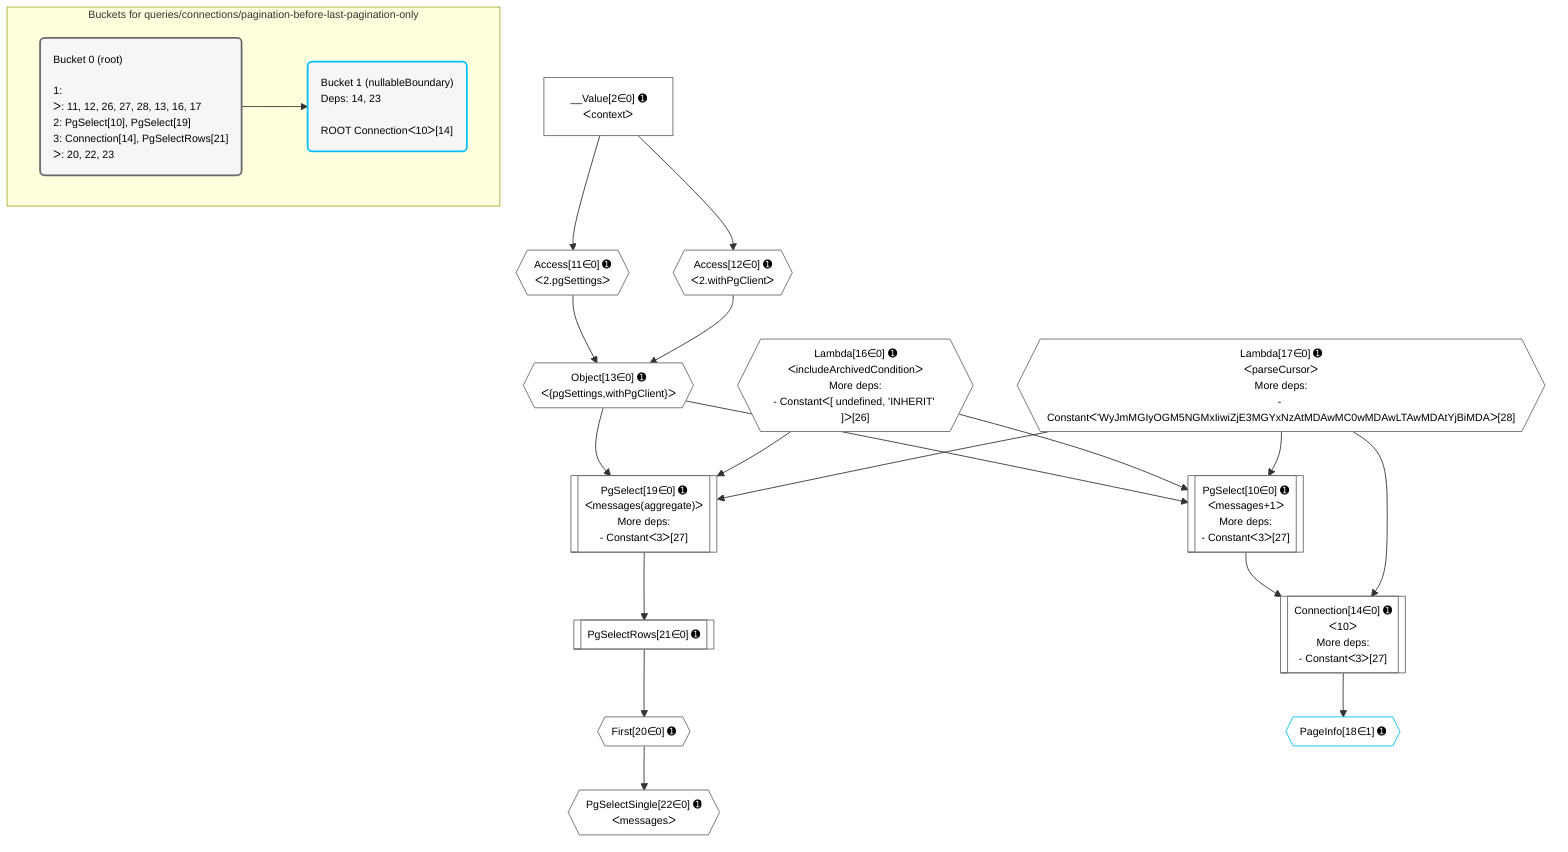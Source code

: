 %%{init: {'themeVariables': { 'fontSize': '12px'}}}%%
graph TD
    classDef path fill:#eee,stroke:#000,color:#000
    classDef plan fill:#fff,stroke-width:1px,color:#000
    classDef itemplan fill:#fff,stroke-width:2px,color:#000
    classDef unbatchedplan fill:#dff,stroke-width:1px,color:#000
    classDef sideeffectplan fill:#fcc,stroke-width:2px,color:#000
    classDef bucket fill:#f6f6f6,color:#000,stroke-width:2px,text-align:left

    subgraph "Buckets for queries/connections/pagination-before-last-pagination-only"
    Bucket0("Bucket 0 (root)<br /><br />1: <br />ᐳ: 11, 12, 26, 27, 28, 13, 16, 17<br />2: PgSelect[10], PgSelect[19]<br />3: Connection[14], PgSelectRows[21]<br />ᐳ: 20, 22, 23"):::bucket
    Bucket1("Bucket 1 (nullableBoundary)<br />Deps: 14, 23<br /><br />ROOT Connectionᐸ10ᐳ[14]"):::bucket
    end
    Bucket0 --> Bucket1

    %% plan dependencies
    PgSelect10[["PgSelect[10∈0] ➊<br />ᐸmessages+1ᐳ<br />More deps:<br />- Constantᐸ3ᐳ[27]"]]:::plan
    Object13{{"Object[13∈0] ➊<br />ᐸ{pgSettings,withPgClient}ᐳ"}}:::plan
    Lambda16{{"Lambda[16∈0] ➊<br />ᐸincludeArchivedConditionᐳ<br />More deps:<br />- Constantᐸ[ undefined, 'INHERIT' ]ᐳ[26]"}}:::plan
    Lambda17{{"Lambda[17∈0] ➊<br />ᐸparseCursorᐳ<br />More deps:<br />- Constantᐸ'WyJmMGIyOGM5NGMxIiwiZjE3MGYxNzAtMDAwMC0wMDAwLTAwMDAtYjBiMDAᐳ[28]"}}:::plan
    Object13 & Lambda16 & Lambda17 --> PgSelect10
    PgSelect19[["PgSelect[19∈0] ➊<br />ᐸmessages(aggregate)ᐳ<br />More deps:<br />- Constantᐸ3ᐳ[27]"]]:::plan
    Object13 & Lambda16 & Lambda17 --> PgSelect19
    Connection14[["Connection[14∈0] ➊<br />ᐸ10ᐳ<br />More deps:<br />- Constantᐸ3ᐳ[27]"]]:::plan
    PgSelect10 & Lambda17 --> Connection14
    Access11{{"Access[11∈0] ➊<br />ᐸ2.pgSettingsᐳ"}}:::plan
    Access12{{"Access[12∈0] ➊<br />ᐸ2.withPgClientᐳ"}}:::plan
    Access11 & Access12 --> Object13
    __Value2["__Value[2∈0] ➊<br />ᐸcontextᐳ"]:::plan
    __Value2 --> Access11
    __Value2 --> Access12
    First20{{"First[20∈0] ➊"}}:::plan
    PgSelectRows21[["PgSelectRows[21∈0] ➊"]]:::plan
    PgSelectRows21 --> First20
    PgSelect19 --> PgSelectRows21
    PgSelectSingle22{{"PgSelectSingle[22∈0] ➊<br />ᐸmessagesᐳ"}}:::plan
    First20 --> PgSelectSingle22
    PageInfo18{{"PageInfo[18∈1] ➊"}}:::plan
    Connection14 --> PageInfo18

    %% define steps
    classDef bucket0 stroke:#696969
    class Bucket0,__Value2,PgSelect10,Access11,Access12,Object13,Connection14,Lambda16,Lambda17,PgSelect19,First20,PgSelectRows21,PgSelectSingle22 bucket0
    classDef bucket1 stroke:#00bfff
    class Bucket1,PageInfo18 bucket1